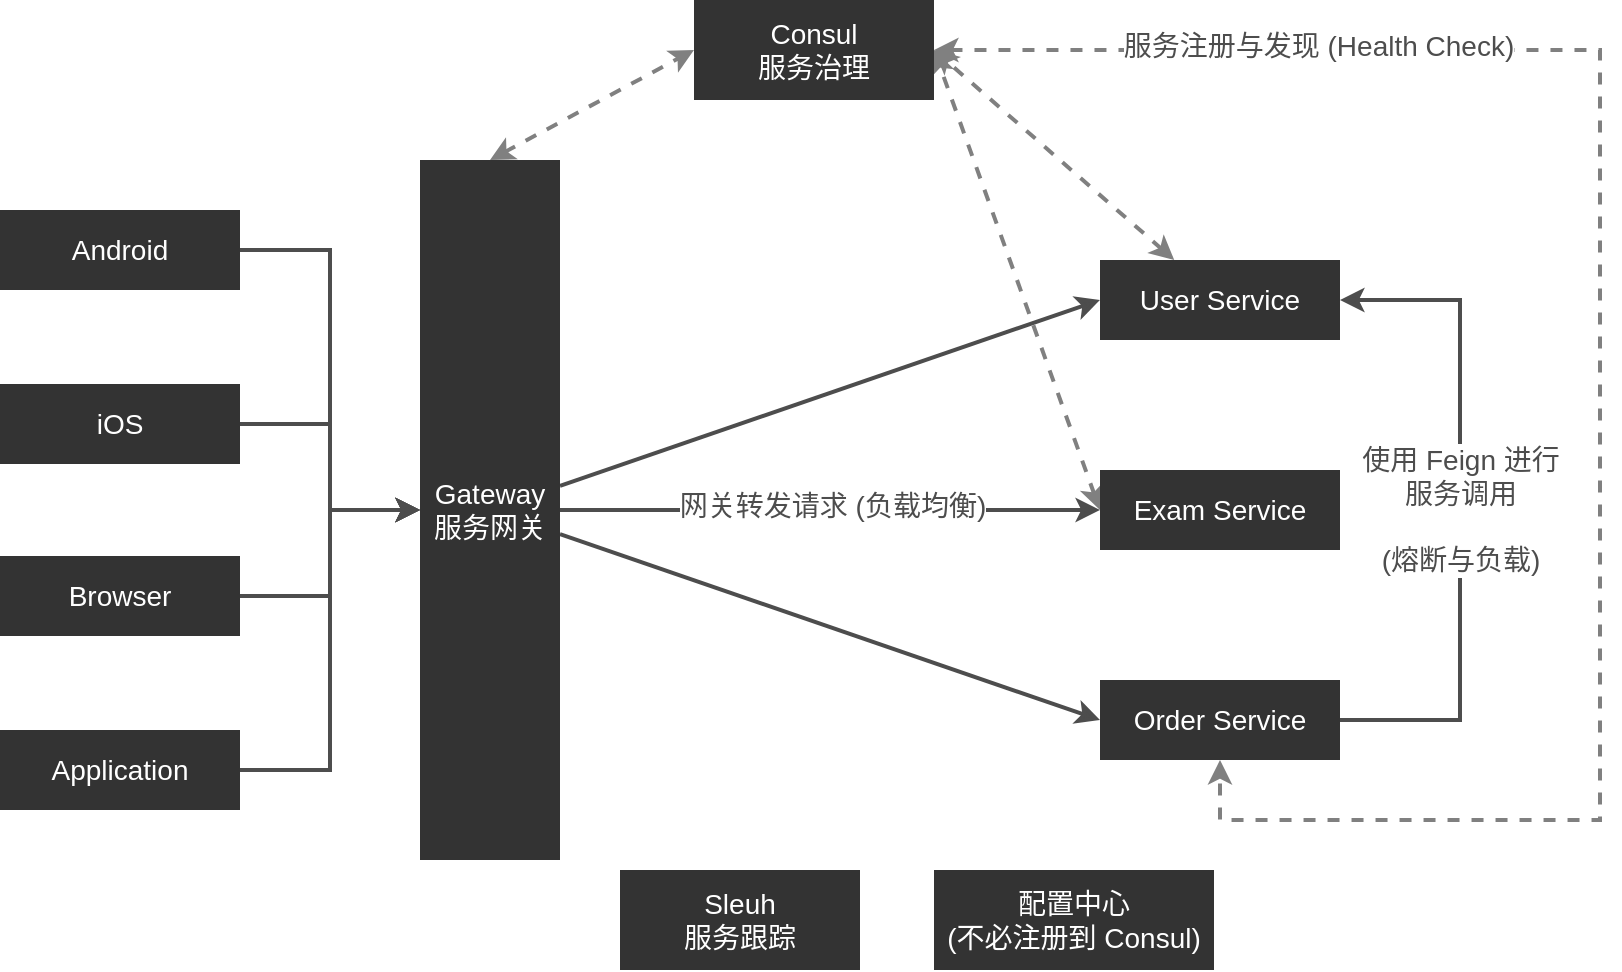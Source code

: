 <mxfile version="12.3.2" type="device" pages="1"><diagram id="_FlHsu6KDAX90FRvEiVc" name="Page-1"><mxGraphModel dx="946" dy="651" grid="1" gridSize="10" guides="1" tooltips="1" connect="1" arrows="1" fold="1" page="1" pageScale="1" pageWidth="850" pageHeight="1100" math="0" shadow="0"><root><mxCell id="0"/><mxCell id="1" parent="0"/><mxCell id="KE9lS5lp084LPUy95uEp-9" style="edgeStyle=orthogonalEdgeStyle;rounded=0;orthogonalLoop=1;jettySize=auto;html=1;strokeColor=#4D4D4D;strokeWidth=2;fontSize=14;fontColor=#FFFFFF;" parent="1" source="KE9lS5lp084LPUy95uEp-1" target="KE9lS5lp084LPUy95uEp-3" edge="1"><mxGeometry relative="1" as="geometry"/></mxCell><mxCell id="KE9lS5lp084LPUy95uEp-1" value="Android" style="rounded=0;whiteSpace=wrap;html=1;fillColor=#333333;fontColor=#FFFFFF;strokeColor=none;fontSize=14;" parent="1" vertex="1"><mxGeometry x="20" y="165" width="120" height="40" as="geometry"/></mxCell><mxCell id="KE9lS5lp084LPUy95uEp-13" style="rounded=0;orthogonalLoop=1;jettySize=auto;html=1;strokeColor=#4D4D4D;strokeWidth=2;fontSize=14;fontColor=#FFFFFF;entryX=0;entryY=0.5;entryDx=0;entryDy=0;" parent="1" source="KE9lS5lp084LPUy95uEp-3" target="KE9lS5lp084LPUy95uEp-10" edge="1"><mxGeometry relative="1" as="geometry"/></mxCell><mxCell id="KE9lS5lp084LPUy95uEp-14" style="rounded=0;orthogonalLoop=1;jettySize=auto;html=1;strokeColor=#4D4D4D;strokeWidth=2;fontSize=14;fontColor=#FFFFFF;" parent="1" source="KE9lS5lp084LPUy95uEp-3" target="KE9lS5lp084LPUy95uEp-11" edge="1"><mxGeometry relative="1" as="geometry"/></mxCell><mxCell id="KE9lS5lp084LPUy95uEp-28" value="网关转发请求 (负载均衡)" style="text;html=1;align=center;verticalAlign=middle;resizable=0;points=[];;labelBackgroundColor=#ffffff;fontSize=14;fontColor=#4D4D4D;" parent="KE9lS5lp084LPUy95uEp-14" vertex="1" connectable="0"><mxGeometry x="0.007" y="1" relative="1" as="geometry"><mxPoint y="-1" as="offset"/></mxGeometry></mxCell><mxCell id="KE9lS5lp084LPUy95uEp-15" style="rounded=0;orthogonalLoop=1;jettySize=auto;html=1;strokeColor=#4D4D4D;strokeWidth=2;fontSize=14;fontColor=#FFFFFF;entryX=0;entryY=0.5;entryDx=0;entryDy=0;" parent="1" source="KE9lS5lp084LPUy95uEp-3" target="KE9lS5lp084LPUy95uEp-12" edge="1"><mxGeometry relative="1" as="geometry"/></mxCell><mxCell id="KE9lS5lp084LPUy95uEp-17" style="edgeStyle=none;rounded=0;orthogonalLoop=1;jettySize=auto;html=1;strokeColor=#808080;strokeWidth=2;fontSize=14;fontColor=#FFFFFF;exitX=0.5;exitY=0;exitDx=0;exitDy=0;dashed=1;startArrow=classic;startFill=1;entryX=0;entryY=0.5;entryDx=0;entryDy=0;" parent="1" source="KE9lS5lp084LPUy95uEp-3" target="KE9lS5lp084LPUy95uEp-16" edge="1"><mxGeometry relative="1" as="geometry"/></mxCell><mxCell id="KE9lS5lp084LPUy95uEp-3" value="Gateway&lt;br&gt;服务网关" style="rounded=0;whiteSpace=wrap;html=1;fillColor=#333333;fontColor=#FFFFFF;strokeColor=none;fontSize=14;" parent="1" vertex="1"><mxGeometry x="230" y="140" width="70" height="350" as="geometry"/></mxCell><mxCell id="KE9lS5lp084LPUy95uEp-7" style="edgeStyle=orthogonalEdgeStyle;rounded=0;orthogonalLoop=1;jettySize=auto;html=1;strokeColor=#4D4D4D;strokeWidth=2;fontSize=14;fontColor=#FFFFFF;" parent="1" source="KE9lS5lp084LPUy95uEp-5" target="KE9lS5lp084LPUy95uEp-3" edge="1"><mxGeometry relative="1" as="geometry"/></mxCell><mxCell id="KE9lS5lp084LPUy95uEp-5" value="iOS" style="rounded=0;whiteSpace=wrap;html=1;fillColor=#333333;fontColor=#FFFFFF;strokeColor=none;fontSize=14;" parent="1" vertex="1"><mxGeometry x="20" y="252" width="120" height="40" as="geometry"/></mxCell><mxCell id="KE9lS5lp084LPUy95uEp-8" style="edgeStyle=orthogonalEdgeStyle;rounded=0;orthogonalLoop=1;jettySize=auto;html=1;strokeColor=#4D4D4D;strokeWidth=2;fontSize=14;fontColor=#FFFFFF;" parent="1" source="KE9lS5lp084LPUy95uEp-6" target="KE9lS5lp084LPUy95uEp-3" edge="1"><mxGeometry relative="1" as="geometry"/></mxCell><mxCell id="KE9lS5lp084LPUy95uEp-6" value="Browser" style="rounded=0;whiteSpace=wrap;html=1;fillColor=#333333;fontColor=#FFFFFF;strokeColor=none;fontSize=14;" parent="1" vertex="1"><mxGeometry x="20" y="338" width="120" height="40" as="geometry"/></mxCell><mxCell id="KE9lS5lp084LPUy95uEp-19" style="edgeStyle=none;rounded=0;orthogonalLoop=1;jettySize=auto;html=1;entryX=1;entryY=0.5;entryDx=0;entryDy=0;dashed=1;startArrow=classic;startFill=1;strokeColor=#808080;strokeWidth=2;fontSize=14;fontColor=#FFFFFF;" parent="1" source="KE9lS5lp084LPUy95uEp-10" target="KE9lS5lp084LPUy95uEp-16" edge="1"><mxGeometry relative="1" as="geometry"/></mxCell><mxCell id="KE9lS5lp084LPUy95uEp-10" value="User Service" style="rounded=0;whiteSpace=wrap;html=1;fillColor=#333333;fontColor=#FFFFFF;strokeColor=none;fontSize=14;" parent="1" vertex="1"><mxGeometry x="570" y="190" width="120" height="40" as="geometry"/></mxCell><mxCell id="KE9lS5lp084LPUy95uEp-20" style="edgeStyle=none;rounded=0;orthogonalLoop=1;jettySize=auto;html=1;entryX=1;entryY=0.5;entryDx=0;entryDy=0;dashed=1;startArrow=classic;startFill=1;strokeColor=#808080;strokeWidth=2;fontSize=14;fontColor=#FFFFFF;exitX=0;exitY=0.5;exitDx=0;exitDy=0;" parent="1" source="KE9lS5lp084LPUy95uEp-11" target="KE9lS5lp084LPUy95uEp-16" edge="1"><mxGeometry relative="1" as="geometry"/></mxCell><mxCell id="KE9lS5lp084LPUy95uEp-11" value="Exam Service" style="rounded=0;whiteSpace=wrap;html=1;fillColor=#333333;fontColor=#FFFFFF;strokeColor=none;fontSize=14;" parent="1" vertex="1"><mxGeometry x="570" y="295" width="120" height="40" as="geometry"/></mxCell><mxCell id="KE9lS5lp084LPUy95uEp-23" value="&lt;font color=&quot;#4d4d4d&quot;&gt;使用 Feign 进行&lt;br&gt;服务调用&lt;br&gt;&lt;br&gt;(熔断与负载)&lt;/font&gt;" style="rounded=0;orthogonalLoop=1;jettySize=auto;html=1;startArrow=none;startFill=0;strokeColor=#4D4D4D;strokeWidth=2;fontSize=14;fontColor=#FFFFFF;edgeStyle=orthogonalEdgeStyle;" parent="1" source="KE9lS5lp084LPUy95uEp-12" target="KE9lS5lp084LPUy95uEp-10" edge="1"><mxGeometry relative="1" as="geometry"><Array as="points"><mxPoint x="750" y="420"/><mxPoint x="750" y="210"/></Array></mxGeometry></mxCell><mxCell id="KE9lS5lp084LPUy95uEp-12" value="Order Service" style="rounded=0;whiteSpace=wrap;html=1;fillColor=#333333;fontColor=#FFFFFF;strokeColor=none;fontSize=14;" parent="1" vertex="1"><mxGeometry x="570" y="400" width="120" height="40" as="geometry"/></mxCell><mxCell id="KE9lS5lp084LPUy95uEp-25" style="edgeStyle=orthogonalEdgeStyle;rounded=0;orthogonalLoop=1;jettySize=auto;html=1;entryX=0.5;entryY=1;entryDx=0;entryDy=0;startArrow=classic;startFill=1;strokeColor=#808080;strokeWidth=2;fontSize=14;fontColor=#4D4D4D;dashed=1;exitX=1;exitY=0.5;exitDx=0;exitDy=0;" parent="1" source="KE9lS5lp084LPUy95uEp-16" target="KE9lS5lp084LPUy95uEp-12" edge="1"><mxGeometry relative="1" as="geometry"><mxPoint x="530" y="50" as="sourcePoint"/><Array as="points"><mxPoint x="820" y="85"/><mxPoint x="820" y="470"/><mxPoint x="630" y="470"/></Array></mxGeometry></mxCell><mxCell id="KE9lS5lp084LPUy95uEp-26" value="服务注册与发现 (Health Check)" style="text;html=1;align=center;verticalAlign=middle;resizable=0;points=[];;labelBackgroundColor=#ffffff;fontSize=14;fontColor=#4D4D4D;" parent="KE9lS5lp084LPUy95uEp-25" vertex="1" connectable="0"><mxGeometry x="-0.68" relative="1" as="geometry"><mxPoint x="42" y="-2" as="offset"/></mxGeometry></mxCell><mxCell id="KE9lS5lp084LPUy95uEp-16" value="Consul&lt;br&gt;服务治理" style="rounded=0;whiteSpace=wrap;html=1;fillColor=#333333;fontColor=#FFFFFF;strokeColor=none;fontSize=14;" parent="1" vertex="1"><mxGeometry x="367" y="60" width="120" height="50" as="geometry"/></mxCell><mxCell id="KE9lS5lp084LPUy95uEp-18" value="Text" style="text;html=1;align=center;verticalAlign=middle;resizable=0;points=[];;autosize=1;fontSize=14;fontColor=#FFFFFF;" parent="1" vertex="1"><mxGeometry x="487" y="358" width="40" height="20" as="geometry"/></mxCell><mxCell id="KE9lS5lp084LPUy95uEp-31" value="Sleuh&lt;br&gt;服务跟踪" style="rounded=0;whiteSpace=wrap;html=1;fillColor=#333333;fontColor=#FFFFFF;strokeColor=none;fontSize=14;" parent="1" vertex="1"><mxGeometry x="330" y="495" width="120" height="50" as="geometry"/></mxCell><mxCell id="KE9lS5lp084LPUy95uEp-32" value="配置中心&lt;br&gt;(不必注册到 Consul)" style="rounded=0;whiteSpace=wrap;html=1;fillColor=#333333;fontColor=#FFFFFF;strokeColor=none;fontSize=14;" parent="1" vertex="1"><mxGeometry x="487" y="495" width="140" height="50" as="geometry"/></mxCell><mxCell id="_j6sDDI-Ziol3irjQv-O-2" style="edgeStyle=orthogonalEdgeStyle;rounded=0;orthogonalLoop=1;jettySize=auto;html=1;entryX=0;entryY=0.5;entryDx=0;entryDy=0;fontSize=14;fontColor=#FFFFFF;strokeColor=#4D4D4D;strokeWidth=2;" edge="1" parent="1" source="_j6sDDI-Ziol3irjQv-O-1" target="KE9lS5lp084LPUy95uEp-3"><mxGeometry relative="1" as="geometry"><mxPoint x="180" y="430" as="targetPoint"/></mxGeometry></mxCell><mxCell id="_j6sDDI-Ziol3irjQv-O-1" value="Application" style="rounded=0;whiteSpace=wrap;html=1;fillColor=#333333;fontColor=#FFFFFF;strokeColor=none;fontSize=14;" vertex="1" parent="1"><mxGeometry x="20" y="425" width="120" height="40" as="geometry"/></mxCell></root></mxGraphModel></diagram></mxfile>